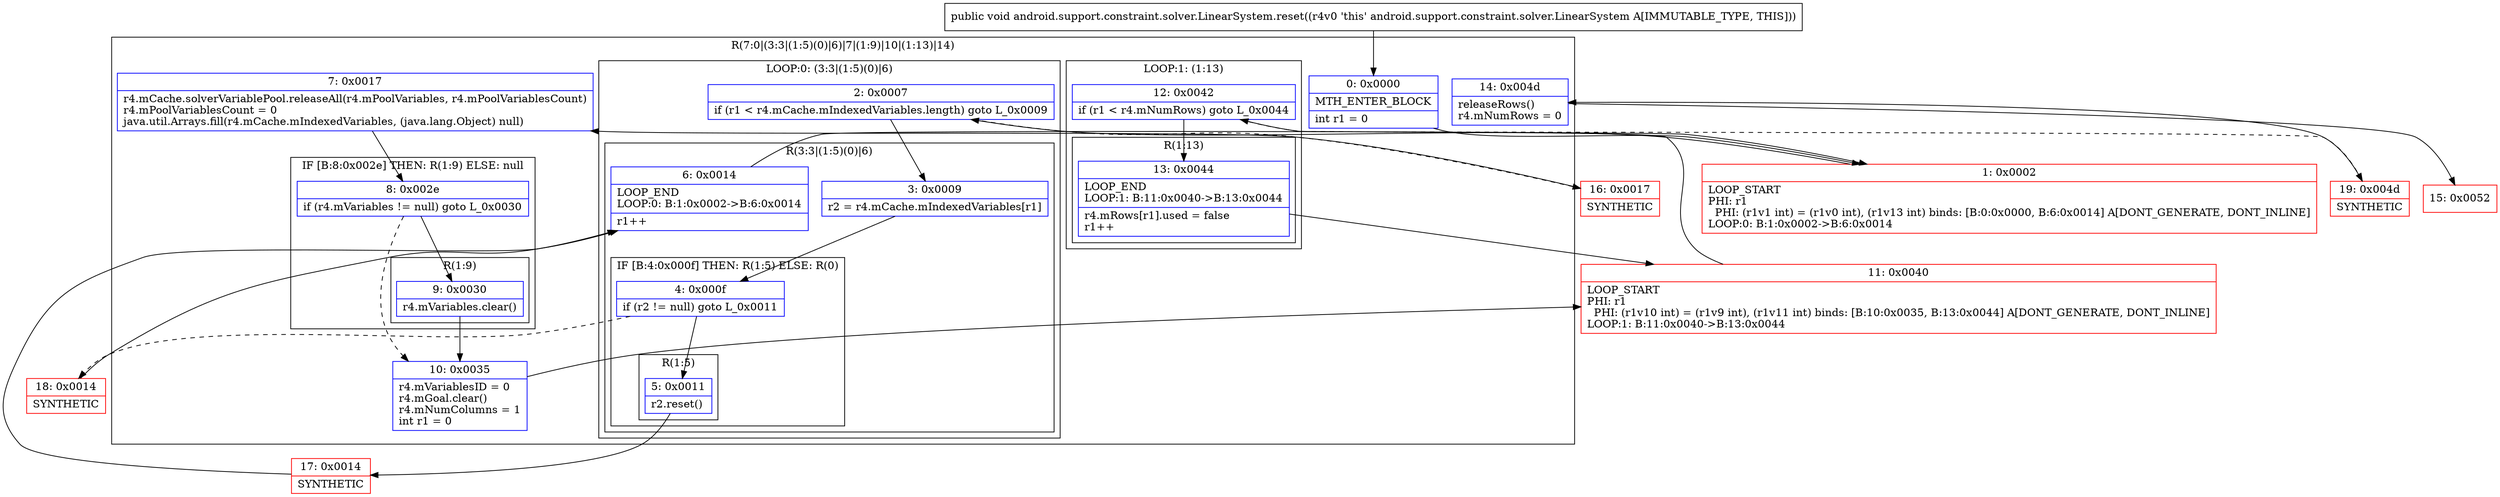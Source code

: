 digraph "CFG forandroid.support.constraint.solver.LinearSystem.reset()V" {
subgraph cluster_Region_1356591617 {
label = "R(7:0|(3:3|(1:5)(0)|6)|7|(1:9)|10|(1:13)|14)";
node [shape=record,color=blue];
Node_0 [shape=record,label="{0\:\ 0x0000|MTH_ENTER_BLOCK\l|int r1 = 0\l}"];
subgraph cluster_LoopRegion_1947939191 {
label = "LOOP:0: (3:3|(1:5)(0)|6)";
node [shape=record,color=blue];
Node_2 [shape=record,label="{2\:\ 0x0007|if (r1 \< r4.mCache.mIndexedVariables.length) goto L_0x0009\l}"];
subgraph cluster_Region_1034193094 {
label = "R(3:3|(1:5)(0)|6)";
node [shape=record,color=blue];
Node_3 [shape=record,label="{3\:\ 0x0009|r2 = r4.mCache.mIndexedVariables[r1]\l}"];
subgraph cluster_IfRegion_37027024 {
label = "IF [B:4:0x000f] THEN: R(1:5) ELSE: R(0)";
node [shape=record,color=blue];
Node_4 [shape=record,label="{4\:\ 0x000f|if (r2 != null) goto L_0x0011\l}"];
subgraph cluster_Region_94173836 {
label = "R(1:5)";
node [shape=record,color=blue];
Node_5 [shape=record,label="{5\:\ 0x0011|r2.reset()\l}"];
}
subgraph cluster_Region_632961108 {
label = "R(0)";
node [shape=record,color=blue];
}
}
Node_6 [shape=record,label="{6\:\ 0x0014|LOOP_END\lLOOP:0: B:1:0x0002\-\>B:6:0x0014\l|r1++\l}"];
}
}
Node_7 [shape=record,label="{7\:\ 0x0017|r4.mCache.solverVariablePool.releaseAll(r4.mPoolVariables, r4.mPoolVariablesCount)\lr4.mPoolVariablesCount = 0\ljava.util.Arrays.fill(r4.mCache.mIndexedVariables, (java.lang.Object) null)\l}"];
subgraph cluster_IfRegion_143078685 {
label = "IF [B:8:0x002e] THEN: R(1:9) ELSE: null";
node [shape=record,color=blue];
Node_8 [shape=record,label="{8\:\ 0x002e|if (r4.mVariables != null) goto L_0x0030\l}"];
subgraph cluster_Region_762354337 {
label = "R(1:9)";
node [shape=record,color=blue];
Node_9 [shape=record,label="{9\:\ 0x0030|r4.mVariables.clear()\l}"];
}
}
Node_10 [shape=record,label="{10\:\ 0x0035|r4.mVariablesID = 0\lr4.mGoal.clear()\lr4.mNumColumns = 1\lint r1 = 0\l}"];
subgraph cluster_LoopRegion_1739785744 {
label = "LOOP:1: (1:13)";
node [shape=record,color=blue];
Node_12 [shape=record,label="{12\:\ 0x0042|if (r1 \< r4.mNumRows) goto L_0x0044\l}"];
subgraph cluster_Region_577782518 {
label = "R(1:13)";
node [shape=record,color=blue];
Node_13 [shape=record,label="{13\:\ 0x0044|LOOP_END\lLOOP:1: B:11:0x0040\-\>B:13:0x0044\l|r4.mRows[r1].used = false\lr1++\l}"];
}
}
Node_14 [shape=record,label="{14\:\ 0x004d|releaseRows()\lr4.mNumRows = 0\l}"];
}
Node_1 [shape=record,color=red,label="{1\:\ 0x0002|LOOP_START\lPHI: r1 \l  PHI: (r1v1 int) = (r1v0 int), (r1v13 int) binds: [B:0:0x0000, B:6:0x0014] A[DONT_GENERATE, DONT_INLINE]\lLOOP:0: B:1:0x0002\-\>B:6:0x0014\l}"];
Node_11 [shape=record,color=red,label="{11\:\ 0x0040|LOOP_START\lPHI: r1 \l  PHI: (r1v10 int) = (r1v9 int), (r1v11 int) binds: [B:10:0x0035, B:13:0x0044] A[DONT_GENERATE, DONT_INLINE]\lLOOP:1: B:11:0x0040\-\>B:13:0x0044\l}"];
Node_15 [shape=record,color=red,label="{15\:\ 0x0052}"];
Node_16 [shape=record,color=red,label="{16\:\ 0x0017|SYNTHETIC\l}"];
Node_17 [shape=record,color=red,label="{17\:\ 0x0014|SYNTHETIC\l}"];
Node_18 [shape=record,color=red,label="{18\:\ 0x0014|SYNTHETIC\l}"];
Node_19 [shape=record,color=red,label="{19\:\ 0x004d|SYNTHETIC\l}"];
MethodNode[shape=record,label="{public void android.support.constraint.solver.LinearSystem.reset((r4v0 'this' android.support.constraint.solver.LinearSystem A[IMMUTABLE_TYPE, THIS])) }"];
MethodNode -> Node_0;
Node_0 -> Node_1;
Node_2 -> Node_3;
Node_2 -> Node_16[style=dashed];
Node_3 -> Node_4;
Node_4 -> Node_5;
Node_4 -> Node_18[style=dashed];
Node_5 -> Node_17;
Node_6 -> Node_1;
Node_7 -> Node_8;
Node_8 -> Node_9;
Node_8 -> Node_10[style=dashed];
Node_9 -> Node_10;
Node_10 -> Node_11;
Node_12 -> Node_13;
Node_12 -> Node_19[style=dashed];
Node_13 -> Node_11;
Node_14 -> Node_15;
Node_1 -> Node_2;
Node_11 -> Node_12;
Node_16 -> Node_7;
Node_17 -> Node_6;
Node_18 -> Node_6;
Node_19 -> Node_14;
}

